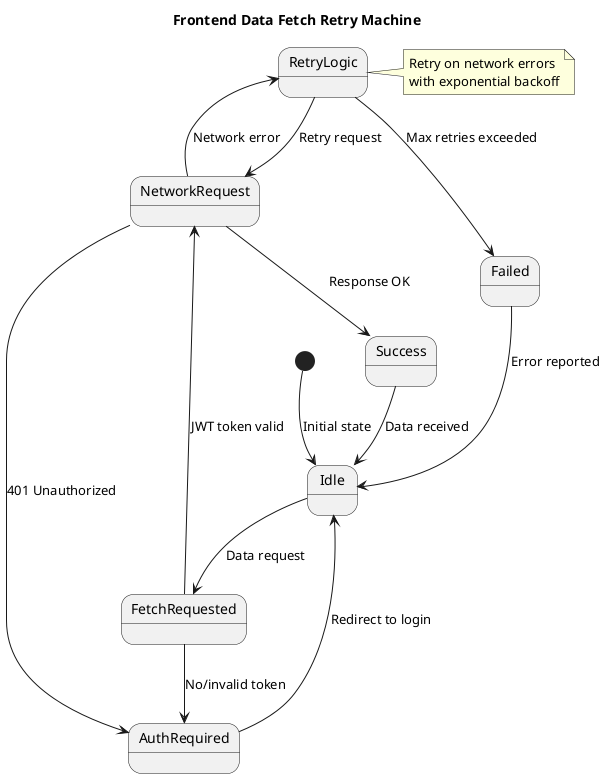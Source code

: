 @startuml Frontend Data Fetch Retry Machine

title Frontend Data Fetch Retry Machine

[*] --> Idle : Initial state
Idle --> FetchRequested : Data request

FetchRequested --> NetworkRequest : JWT token valid
FetchRequested --> AuthRequired : No/invalid token

NetworkRequest --> Success : Response OK
NetworkRequest --> RetryLogic : Network error
NetworkRequest --> AuthRequired : 401 Unauthorized

RetryLogic --> NetworkRequest : Retry request
RetryLogic --> Failed : Max retries exceeded

Success --> Idle : Data received
Failed --> Idle : Error reported
AuthRequired --> Idle : Redirect to login

note right of RetryLogic
  Retry on network errors
  with exponential backoff
end note

@enduml 